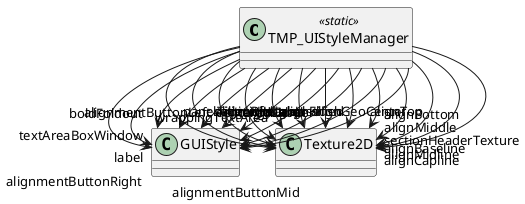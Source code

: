@startuml
class TMP_UIStyleManager <<static>> {
}
TMP_UIStyleManager --> "label" GUIStyle
TMP_UIStyleManager --> "textAreaBoxWindow" GUIStyle
TMP_UIStyleManager --> "boldFoldout" GUIStyle
TMP_UIStyleManager --> "panelTitle" GUIStyle
TMP_UIStyleManager --> "sectionHeader" GUIStyle
TMP_UIStyleManager --> "centeredLabel" GUIStyle
TMP_UIStyleManager --> "rightLabel" GUIStyle
TMP_UIStyleManager --> "wrappingTextArea" GUIStyle
TMP_UIStyleManager --> "alignmentButtonLeft" GUIStyle
TMP_UIStyleManager --> "alignmentButtonMid" GUIStyle
TMP_UIStyleManager --> "alignmentButtonRight" GUIStyle
TMP_UIStyleManager --> "alignLeft" Texture2D
TMP_UIStyleManager --> "alignCenter" Texture2D
TMP_UIStyleManager --> "alignRight" Texture2D
TMP_UIStyleManager --> "alignJustified" Texture2D
TMP_UIStyleManager --> "alignFlush" Texture2D
TMP_UIStyleManager --> "alignGeoCenter" Texture2D
TMP_UIStyleManager --> "alignTop" Texture2D
TMP_UIStyleManager --> "alignMiddle" Texture2D
TMP_UIStyleManager --> "alignBottom" Texture2D
TMP_UIStyleManager --> "alignBaseline" Texture2D
TMP_UIStyleManager --> "alignMidline" Texture2D
TMP_UIStyleManager --> "alignCapline" Texture2D
TMP_UIStyleManager --> "sectionHeaderTexture" Texture2D
@enduml
